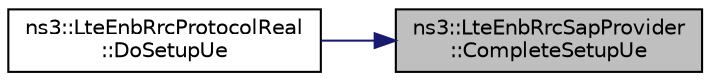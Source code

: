 digraph "ns3::LteEnbRrcSapProvider::CompleteSetupUe"
{
 // LATEX_PDF_SIZE
  edge [fontname="Helvetica",fontsize="10",labelfontname="Helvetica",labelfontsize="10"];
  node [fontname="Helvetica",fontsize="10",shape=record];
  rankdir="RL";
  Node1 [label="ns3::LteEnbRrcSapProvider\l::CompleteSetupUe",height=0.2,width=0.4,color="black", fillcolor="grey75", style="filled", fontcolor="black",tooltip="Complete setup UE function."];
  Node1 -> Node2 [dir="back",color="midnightblue",fontsize="10",style="solid",fontname="Helvetica"];
  Node2 [label="ns3::LteEnbRrcProtocolReal\l::DoSetupUe",height=0.2,width=0.4,color="black", fillcolor="white", style="filled",URL="$classns3_1_1_lte_enb_rrc_protocol_real.html#a3f0d0e9b9f5b3fa72e1a4306ecd473cf",tooltip="Setup UE function."];
}
